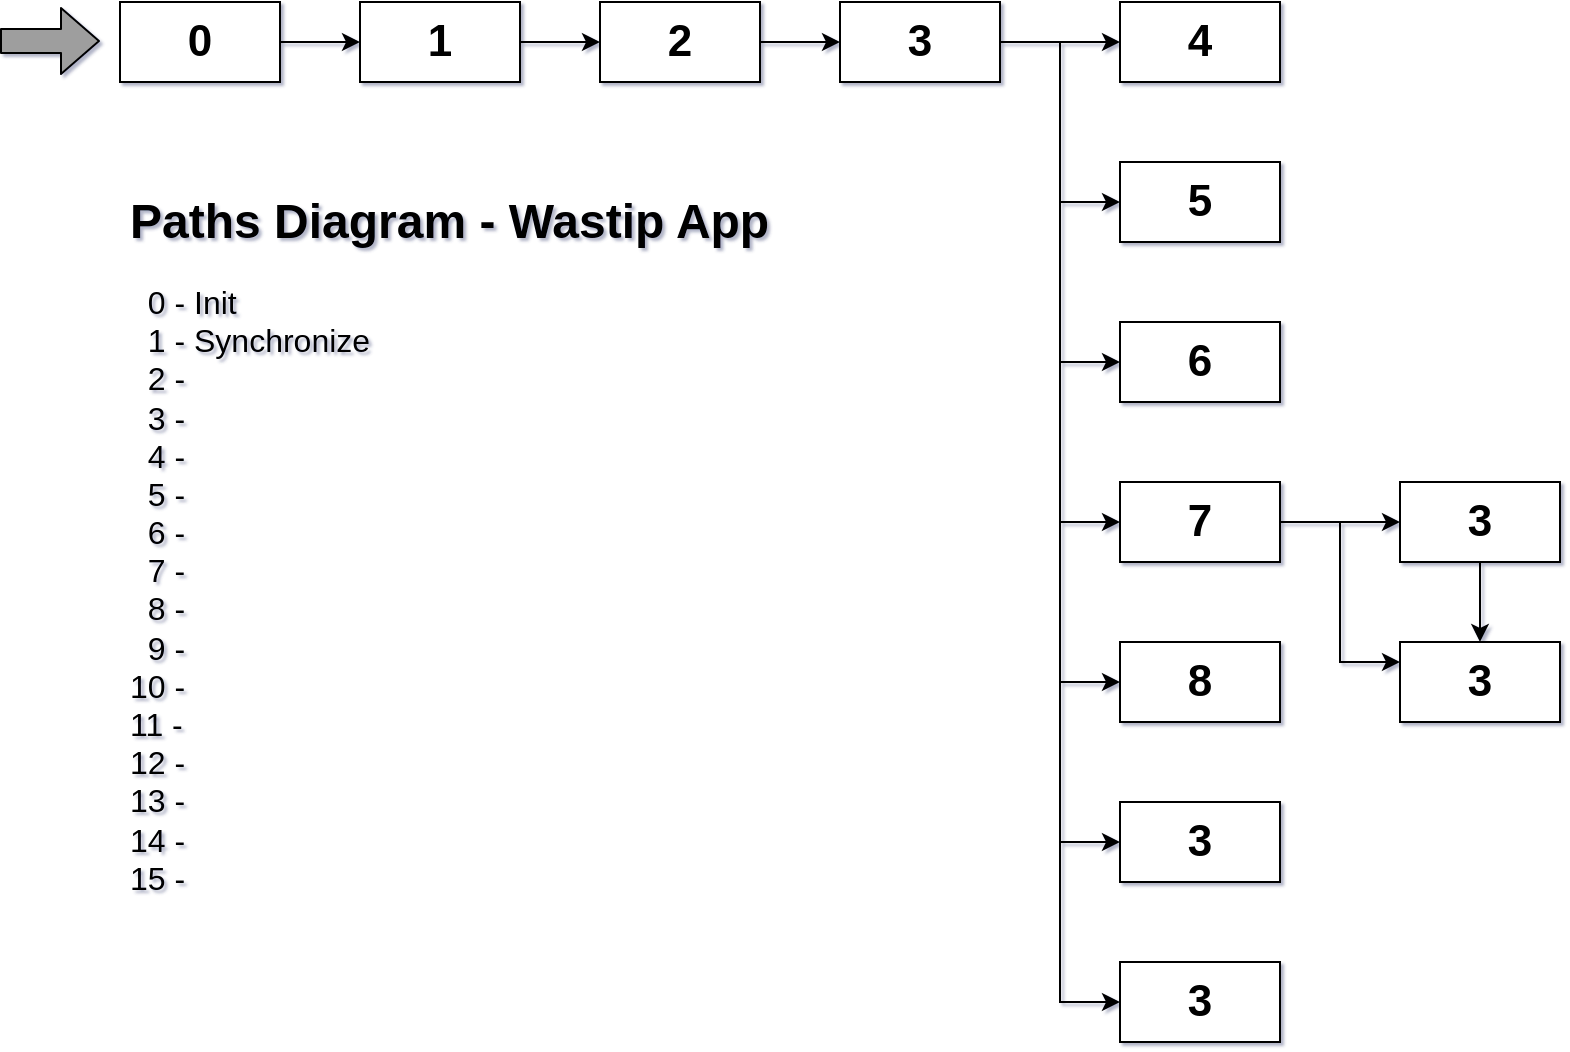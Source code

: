<mxfile version="13.6.6" type="github">
  <diagram name="Page-1" id="b5b7bab2-c9e2-2cf4-8b2a-24fd1a2a6d21">
    <mxGraphModel dx="1422" dy="801" grid="1" gridSize="10" guides="1" tooltips="1" connect="1" arrows="1" fold="1" page="1" pageScale="1" pageWidth="827" pageHeight="1169" background="#ffffff" math="0" shadow="1">
      <root>
        <mxCell id="0" />
        <mxCell id="1" parent="0" />
        <mxCell id="TnWyMCdALCPwSi7lhf3z-5" style="edgeStyle=orthogonalEdgeStyle;rounded=0;orthogonalLoop=1;jettySize=auto;html=1;exitX=1;exitY=0.5;exitDx=0;exitDy=0;entryX=0;entryY=0.5;entryDx=0;entryDy=0;" edge="1" parent="1" source="TnWyMCdALCPwSi7lhf3z-1" target="TnWyMCdALCPwSi7lhf3z-3">
          <mxGeometry relative="1" as="geometry" />
        </mxCell>
        <mxCell id="TnWyMCdALCPwSi7lhf3z-1" value="&lt;div&gt;&lt;b&gt;&lt;font style=&quot;font-size: 22px&quot;&gt;0&lt;/font&gt;&lt;/b&gt;&lt;br&gt;&lt;/div&gt;" style="rounded=0;whiteSpace=wrap;html=1;" vertex="1" parent="1">
          <mxGeometry x="80" y="60" width="80" height="40" as="geometry" />
        </mxCell>
        <mxCell id="TnWyMCdALCPwSi7lhf3z-6" value="" style="edgeStyle=orthogonalEdgeStyle;rounded=0;orthogonalLoop=1;jettySize=auto;html=1;" edge="1" parent="1" source="TnWyMCdALCPwSi7lhf3z-3" target="TnWyMCdALCPwSi7lhf3z-4">
          <mxGeometry relative="1" as="geometry" />
        </mxCell>
        <mxCell id="TnWyMCdALCPwSi7lhf3z-3" value="&lt;div&gt;&lt;b&gt;&lt;font style=&quot;font-size: 22px&quot;&gt;1&lt;/font&gt;&lt;/b&gt;&lt;br&gt;&lt;/div&gt;" style="rounded=0;whiteSpace=wrap;html=1;" vertex="1" parent="1">
          <mxGeometry x="200" y="60" width="80" height="40" as="geometry" />
        </mxCell>
        <mxCell id="TnWyMCdALCPwSi7lhf3z-8" value="" style="edgeStyle=orthogonalEdgeStyle;rounded=0;orthogonalLoop=1;jettySize=auto;html=1;" edge="1" parent="1" source="TnWyMCdALCPwSi7lhf3z-4" target="TnWyMCdALCPwSi7lhf3z-7">
          <mxGeometry relative="1" as="geometry" />
        </mxCell>
        <mxCell id="TnWyMCdALCPwSi7lhf3z-4" value="&lt;div&gt;&lt;b&gt;&lt;font style=&quot;font-size: 22px&quot;&gt;2&lt;/font&gt;&lt;/b&gt;&lt;/div&gt;" style="rounded=0;whiteSpace=wrap;html=1;" vertex="1" parent="1">
          <mxGeometry x="320" y="60" width="80" height="40" as="geometry" />
        </mxCell>
        <mxCell id="TnWyMCdALCPwSi7lhf3z-19" value="" style="edgeStyle=orthogonalEdgeStyle;rounded=0;orthogonalLoop=1;jettySize=auto;html=1;labelBackgroundColor=#9E9E9E;fillColor=#9E9E9E;" edge="1" parent="1" source="TnWyMCdALCPwSi7lhf3z-7" target="TnWyMCdALCPwSi7lhf3z-9">
          <mxGeometry relative="1" as="geometry">
            <Array as="points">
              <mxPoint x="550" y="80" />
              <mxPoint x="550" y="80" />
            </Array>
          </mxGeometry>
        </mxCell>
        <mxCell id="TnWyMCdALCPwSi7lhf3z-20" style="edgeStyle=orthogonalEdgeStyle;rounded=0;orthogonalLoop=1;jettySize=auto;html=1;entryX=0;entryY=0.5;entryDx=0;entryDy=0;labelBackgroundColor=#9E9E9E;fillColor=#9E9E9E;" edge="1" parent="1" source="TnWyMCdALCPwSi7lhf3z-7" target="TnWyMCdALCPwSi7lhf3z-10">
          <mxGeometry relative="1" as="geometry">
            <Array as="points">
              <mxPoint x="550" y="80" />
              <mxPoint x="550" y="160" />
            </Array>
          </mxGeometry>
        </mxCell>
        <mxCell id="TnWyMCdALCPwSi7lhf3z-21" style="edgeStyle=orthogonalEdgeStyle;rounded=0;orthogonalLoop=1;jettySize=auto;html=1;entryX=0;entryY=0.5;entryDx=0;entryDy=0;labelBackgroundColor=#9E9E9E;fillColor=#9E9E9E;" edge="1" parent="1" source="TnWyMCdALCPwSi7lhf3z-7" target="TnWyMCdALCPwSi7lhf3z-11">
          <mxGeometry relative="1" as="geometry">
            <Array as="points">
              <mxPoint x="550" y="80" />
              <mxPoint x="550" y="240" />
            </Array>
          </mxGeometry>
        </mxCell>
        <mxCell id="TnWyMCdALCPwSi7lhf3z-22" style="edgeStyle=orthogonalEdgeStyle;rounded=0;orthogonalLoop=1;jettySize=auto;html=1;entryX=0;entryY=0.5;entryDx=0;entryDy=0;labelBackgroundColor=#9E9E9E;fillColor=#9E9E9E;" edge="1" parent="1" source="TnWyMCdALCPwSi7lhf3z-7" target="TnWyMCdALCPwSi7lhf3z-12">
          <mxGeometry relative="1" as="geometry">
            <Array as="points">
              <mxPoint x="550" y="80" />
              <mxPoint x="550" y="320" />
            </Array>
          </mxGeometry>
        </mxCell>
        <mxCell id="TnWyMCdALCPwSi7lhf3z-23" style="edgeStyle=orthogonalEdgeStyle;rounded=0;orthogonalLoop=1;jettySize=auto;html=1;entryX=0;entryY=0.5;entryDx=0;entryDy=0;labelBackgroundColor=#9E9E9E;fillColor=#9E9E9E;" edge="1" parent="1" source="TnWyMCdALCPwSi7lhf3z-7" target="TnWyMCdALCPwSi7lhf3z-13">
          <mxGeometry relative="1" as="geometry">
            <Array as="points">
              <mxPoint x="550" y="80" />
              <mxPoint x="550" y="400" />
            </Array>
          </mxGeometry>
        </mxCell>
        <mxCell id="TnWyMCdALCPwSi7lhf3z-24" style="edgeStyle=orthogonalEdgeStyle;rounded=0;orthogonalLoop=1;jettySize=auto;html=1;entryX=0;entryY=0.5;entryDx=0;entryDy=0;labelBackgroundColor=#9E9E9E;fillColor=#9E9E9E;" edge="1" parent="1" source="TnWyMCdALCPwSi7lhf3z-7" target="TnWyMCdALCPwSi7lhf3z-14">
          <mxGeometry relative="1" as="geometry">
            <Array as="points">
              <mxPoint x="550" y="80" />
              <mxPoint x="550" y="480" />
            </Array>
          </mxGeometry>
        </mxCell>
        <mxCell id="TnWyMCdALCPwSi7lhf3z-25" style="edgeStyle=orthogonalEdgeStyle;rounded=0;orthogonalLoop=1;jettySize=auto;html=1;entryX=0;entryY=0.5;entryDx=0;entryDy=0;labelBackgroundColor=#9E9E9E;fillColor=#9E9E9E;" edge="1" parent="1" source="TnWyMCdALCPwSi7lhf3z-7" target="TnWyMCdALCPwSi7lhf3z-15">
          <mxGeometry relative="1" as="geometry">
            <Array as="points">
              <mxPoint x="550" y="80" />
              <mxPoint x="550" y="560" />
            </Array>
          </mxGeometry>
        </mxCell>
        <mxCell id="TnWyMCdALCPwSi7lhf3z-7" value="&lt;b&gt;&lt;font style=&quot;font-size: 22px&quot;&gt;3&lt;/font&gt;&lt;/b&gt;" style="rounded=0;whiteSpace=wrap;html=1;" vertex="1" parent="1">
          <mxGeometry x="440" y="60" width="80" height="40" as="geometry" />
        </mxCell>
        <mxCell id="TnWyMCdALCPwSi7lhf3z-9" value="&lt;b&gt;&lt;font style=&quot;font-size: 22px&quot;&gt;4&lt;/font&gt;&lt;/b&gt;" style="rounded=0;whiteSpace=wrap;html=1;" vertex="1" parent="1">
          <mxGeometry x="580" y="60" width="80" height="40" as="geometry" />
        </mxCell>
        <mxCell id="TnWyMCdALCPwSi7lhf3z-10" value="&lt;div&gt;&lt;b&gt;&lt;font style=&quot;font-size: 22px&quot;&gt;5&lt;/font&gt;&lt;/b&gt;&lt;/div&gt;" style="rounded=0;whiteSpace=wrap;html=1;" vertex="1" parent="1">
          <mxGeometry x="580" y="140" width="80" height="40" as="geometry" />
        </mxCell>
        <mxCell id="TnWyMCdALCPwSi7lhf3z-11" value="&lt;b&gt;&lt;font style=&quot;font-size: 22px&quot;&gt;6&lt;/font&gt;&lt;/b&gt;" style="rounded=0;whiteSpace=wrap;html=1;" vertex="1" parent="1">
          <mxGeometry x="580" y="220" width="80" height="40" as="geometry" />
        </mxCell>
        <mxCell id="TnWyMCdALCPwSi7lhf3z-29" value="" style="edgeStyle=orthogonalEdgeStyle;rounded=0;orthogonalLoop=1;jettySize=auto;html=1;labelBackgroundColor=#9E9E9E;fillColor=#9E9E9E;" edge="1" parent="1" source="TnWyMCdALCPwSi7lhf3z-12" target="TnWyMCdALCPwSi7lhf3z-27">
          <mxGeometry relative="1" as="geometry" />
        </mxCell>
        <mxCell id="TnWyMCdALCPwSi7lhf3z-33" style="edgeStyle=orthogonalEdgeStyle;rounded=0;orthogonalLoop=1;jettySize=auto;html=1;entryX=0;entryY=0.25;entryDx=0;entryDy=0;labelBackgroundColor=#9E9E9E;fillColor=#9E9E9E;" edge="1" parent="1" source="TnWyMCdALCPwSi7lhf3z-12" target="TnWyMCdALCPwSi7lhf3z-30">
          <mxGeometry relative="1" as="geometry" />
        </mxCell>
        <mxCell id="TnWyMCdALCPwSi7lhf3z-12" value="&lt;b&gt;&lt;font style=&quot;font-size: 22px&quot;&gt;7&lt;/font&gt;&lt;/b&gt;" style="rounded=0;whiteSpace=wrap;html=1;" vertex="1" parent="1">
          <mxGeometry x="580" y="300" width="80" height="40" as="geometry" />
        </mxCell>
        <mxCell id="TnWyMCdALCPwSi7lhf3z-13" value="&lt;b&gt;&lt;font style=&quot;font-size: 22px&quot;&gt;8&lt;/font&gt;&lt;/b&gt;" style="rounded=0;whiteSpace=wrap;html=1;" vertex="1" parent="1">
          <mxGeometry x="580" y="380" width="80" height="40" as="geometry" />
        </mxCell>
        <mxCell id="TnWyMCdALCPwSi7lhf3z-14" value="&lt;b&gt;&lt;font style=&quot;font-size: 22px&quot;&gt;3&lt;/font&gt;&lt;/b&gt;" style="rounded=0;whiteSpace=wrap;html=1;" vertex="1" parent="1">
          <mxGeometry x="580" y="460" width="80" height="40" as="geometry" />
        </mxCell>
        <mxCell id="TnWyMCdALCPwSi7lhf3z-26" style="edgeStyle=orthogonalEdgeStyle;rounded=0;orthogonalLoop=1;jettySize=auto;html=1;exitX=0;exitY=0.5;exitDx=0;exitDy=0;labelBackgroundColor=#9E9E9E;fillColor=#9E9E9E;" edge="1" parent="1" source="TnWyMCdALCPwSi7lhf3z-15">
          <mxGeometry relative="1" as="geometry">
            <mxPoint x="580" y="560" as="targetPoint" />
          </mxGeometry>
        </mxCell>
        <mxCell id="TnWyMCdALCPwSi7lhf3z-15" value="&lt;b&gt;&lt;font style=&quot;font-size: 22px&quot;&gt;3&lt;/font&gt;&lt;/b&gt;" style="rounded=0;whiteSpace=wrap;html=1;" vertex="1" parent="1">
          <mxGeometry x="580" y="540" width="80" height="40" as="geometry" />
        </mxCell>
        <mxCell id="TnWyMCdALCPwSi7lhf3z-17" value="" style="shape=flexArrow;endArrow=classic;html=1;labelBackgroundColor=#9E9E9E;fillColor=#9E9E9E;width=12;endSize=6;" edge="1" parent="1">
          <mxGeometry width="50" height="50" relative="1" as="geometry">
            <mxPoint x="20" y="79.5" as="sourcePoint" />
            <mxPoint x="70" y="79.5" as="targetPoint" />
          </mxGeometry>
        </mxCell>
        <mxCell id="TnWyMCdALCPwSi7lhf3z-18" value="&lt;h1&gt;Paths Diagram - Wastip App&lt;br&gt;&lt;/h1&gt;&lt;p&gt;&lt;font style=&quot;font-size: 16px&quot;&gt;&amp;nbsp; 0 - Init&lt;br&gt;&amp;nbsp; 1 - Synchronize&lt;br&gt;&amp;nbsp; 2 - &lt;br&gt;&amp;nbsp; 3 -&lt;br&gt;&amp;nbsp; 4 -&lt;br&gt;&amp;nbsp; 5 - &lt;br&gt;&amp;nbsp; 6 -&lt;br&gt;&amp;nbsp; 7 -&lt;br&gt;&amp;nbsp; 8 -&lt;br&gt;&amp;nbsp; 9 -&lt;br&gt;10 - &lt;br&gt;11 - &lt;br&gt;12 -&lt;br&gt;13 - &lt;br&gt;14 -&lt;br&gt;15 - &lt;br&gt;&lt;/font&gt;&lt;/p&gt;" style="text;html=1;strokeColor=none;fillColor=none;spacing=5;spacingTop=-20;whiteSpace=wrap;overflow=hidden;rounded=0;shadow=0;sketch=0;glass=1;" vertex="1" parent="1">
          <mxGeometry x="80" y="150" width="360" height="420" as="geometry" />
        </mxCell>
        <mxCell id="TnWyMCdALCPwSi7lhf3z-31" value="" style="edgeStyle=orthogonalEdgeStyle;rounded=0;orthogonalLoop=1;jettySize=auto;html=1;labelBackgroundColor=#9E9E9E;fillColor=#9E9E9E;" edge="1" parent="1" source="TnWyMCdALCPwSi7lhf3z-27" target="TnWyMCdALCPwSi7lhf3z-30">
          <mxGeometry relative="1" as="geometry" />
        </mxCell>
        <mxCell id="TnWyMCdALCPwSi7lhf3z-27" value="&lt;b&gt;&lt;font style=&quot;font-size: 22px&quot;&gt;3&lt;/font&gt;&lt;/b&gt;" style="rounded=0;whiteSpace=wrap;html=1;" vertex="1" parent="1">
          <mxGeometry x="720" y="300" width="80" height="40" as="geometry" />
        </mxCell>
        <mxCell id="TnWyMCdALCPwSi7lhf3z-30" value="&lt;b&gt;&lt;font style=&quot;font-size: 22px&quot;&gt;3&lt;/font&gt;&lt;/b&gt;" style="rounded=0;whiteSpace=wrap;html=1;" vertex="1" parent="1">
          <mxGeometry x="720" y="380" width="80" height="40" as="geometry" />
        </mxCell>
      </root>
    </mxGraphModel>
  </diagram>
</mxfile>
